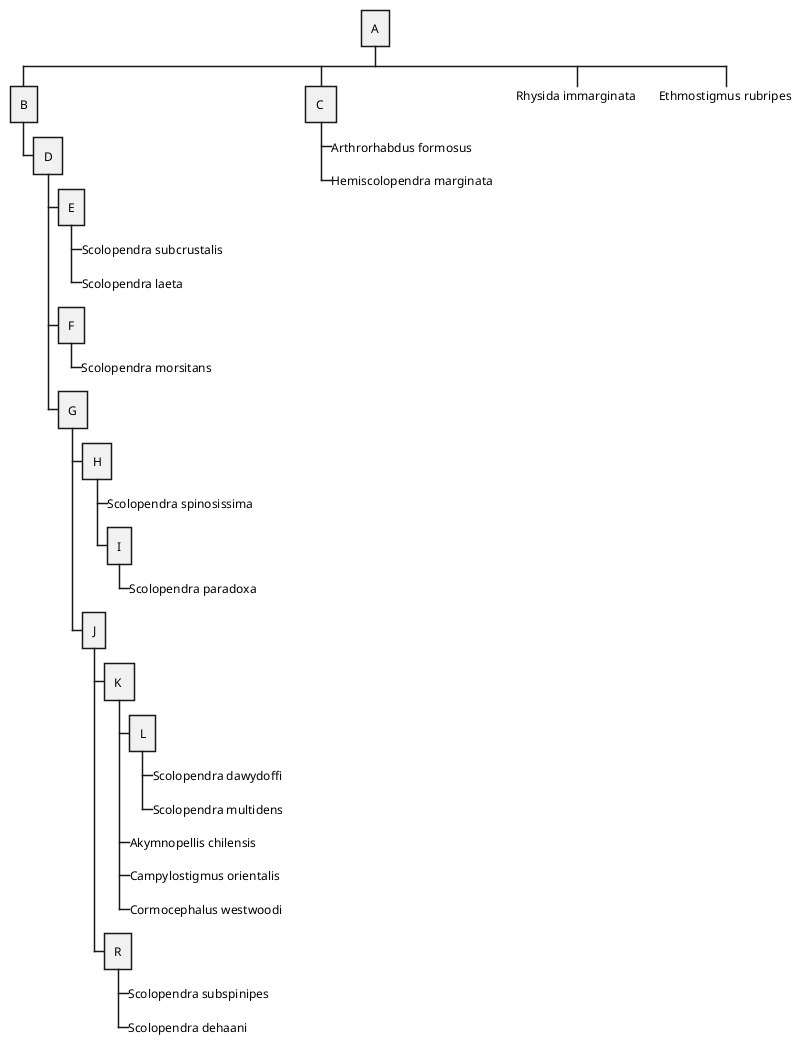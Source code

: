 @startwbs

+ A
 + B
  + D
   + E
    +_ Scolopendra subcrustalis
    +_ Scolopendra laeta

   + F
    +_ Scolopendra morsitans
   + G
    + H
     +_ Scolopendra spinosissima
     + I
      +_ Scolopendra paradoxa
    + J
     + K 
      + L
       +_ Scolopendra dawydoffi
       +_ Scolopendra multidens
      +_ Akymnopellis chilensis
      +_ Campylostigmus orientalis
      +_ Cormocephalus westwoodi
     + R
      +_ Scolopendra subspinipes
      +_ Scolopendra dehaani 

 + C 
  +_ Arthrorhabdus formosus
  +_ Hemiscolopendra marginata
 +_ Rhysida immarginata
 +_ Ethmostigmus rubripes

@endwbs